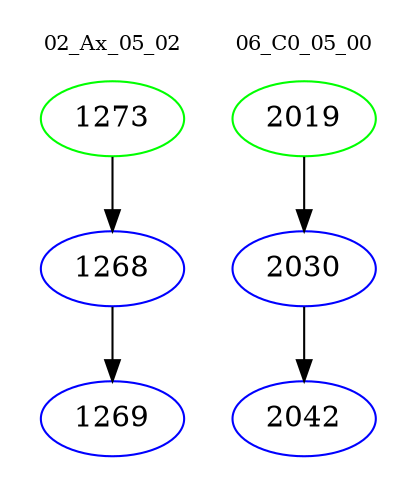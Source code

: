digraph{
subgraph cluster_0 {
color = white
label = "02_Ax_05_02";
fontsize=10;
T0_1273 [label="1273", color="green"]
T0_1273 -> T0_1268 [color="black"]
T0_1268 [label="1268", color="blue"]
T0_1268 -> T0_1269 [color="black"]
T0_1269 [label="1269", color="blue"]
}
subgraph cluster_1 {
color = white
label = "06_C0_05_00";
fontsize=10;
T1_2019 [label="2019", color="green"]
T1_2019 -> T1_2030 [color="black"]
T1_2030 [label="2030", color="blue"]
T1_2030 -> T1_2042 [color="black"]
T1_2042 [label="2042", color="blue"]
}
}
